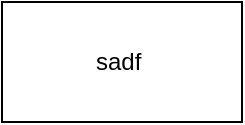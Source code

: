 <mxfile version="10.6.7" type="github"><diagram id="7SNW5XYPb4Bn8KjkPS_0" name="Page-1"><mxGraphModel dx="1332" dy="804" grid="1" gridSize="10" guides="1" tooltips="1" connect="1" arrows="1" fold="1" page="1" pageScale="1" pageWidth="827" pageHeight="1169" math="0" shadow="0"><root><object label="" id="0"><mxCell/></object><mxCell id="1" parent="0"/><mxCell id="McdfpttPwB2LjZ-K8Yyo-1" value="sadf&amp;nbsp;" style="rounded=0;whiteSpace=wrap;html=1;" vertex="1" parent="1"><mxGeometry x="450" y="270" width="120" height="60" as="geometry"/></mxCell></root></mxGraphModel></diagram></mxfile>